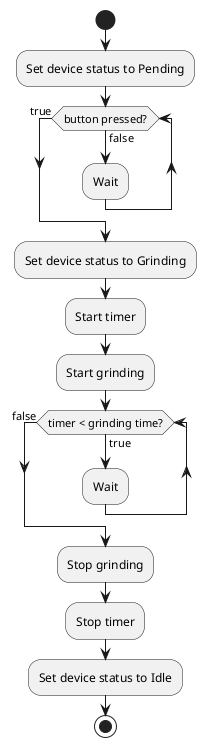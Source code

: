 @startuml
'https://plantuml.com/activity-diagram-beta

start

:Set device status to Pending;

while (button pressed?) is (false)
  :Wait;
endwhile (true)

:Set device status to Grinding;

:Start timer;
:Start grinding;

while (timer < grinding time?) is (true)
  :Wait;
endwhile (false)

:Stop grinding;
:Stop timer;

:Set device status to Idle;

stop

@enduml
